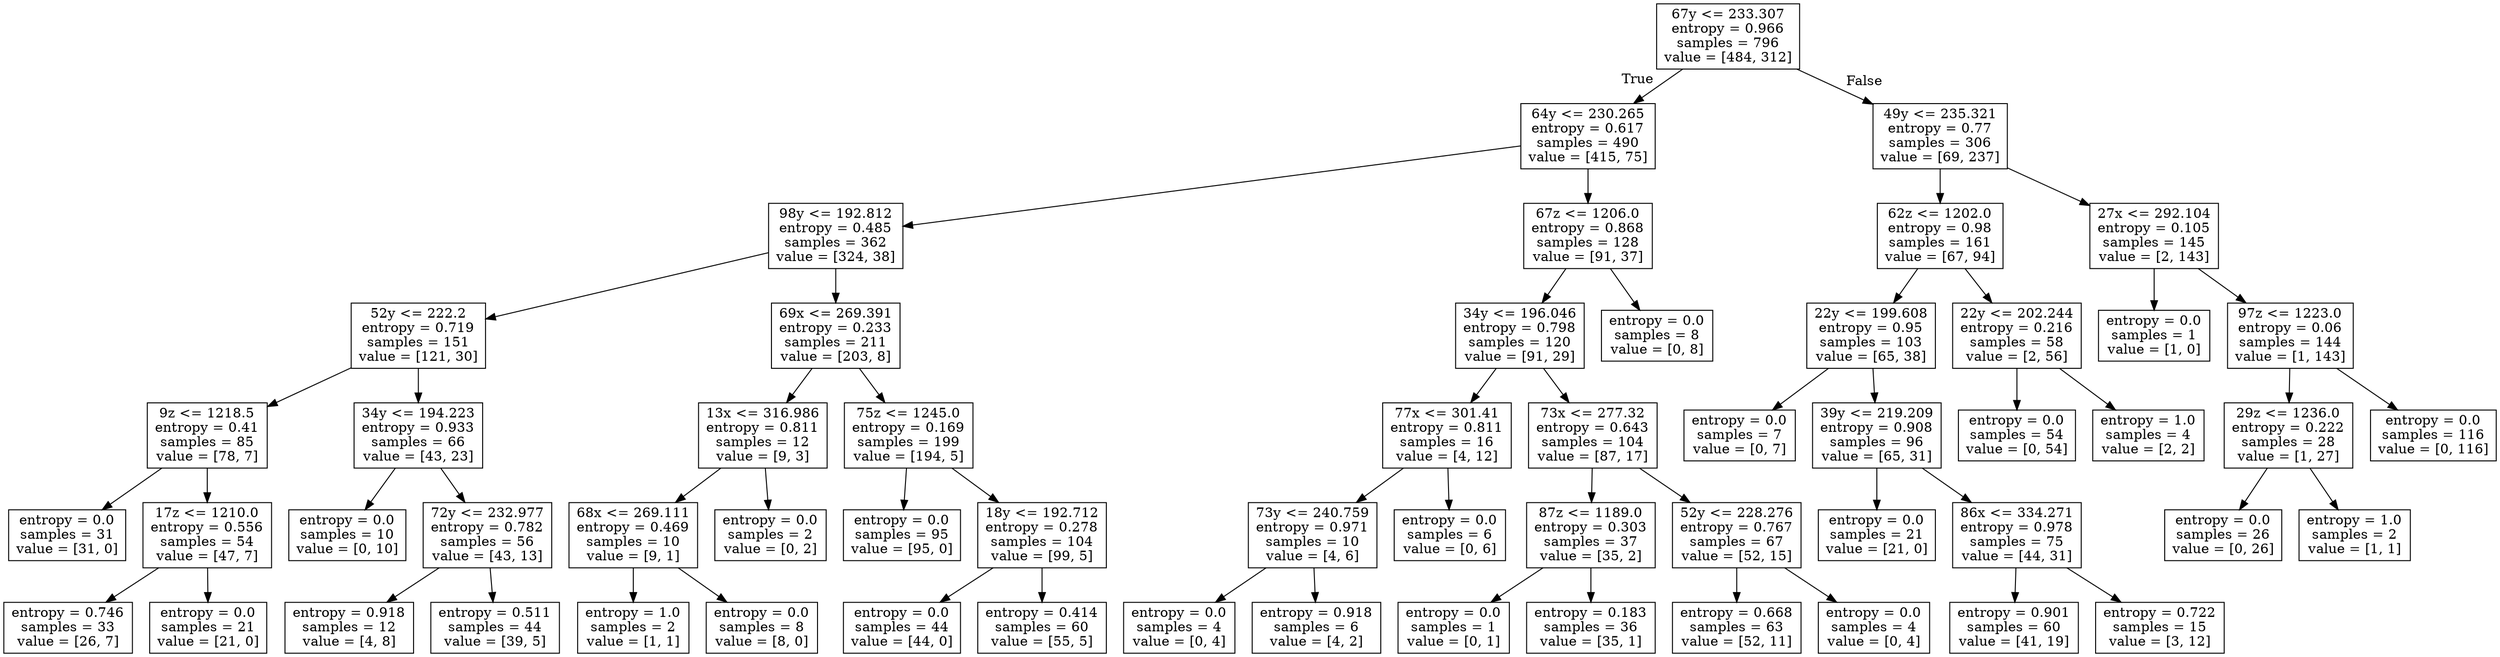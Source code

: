 digraph Tree {
node [shape=box] ;
0 [label="67y <= 233.307\nentropy = 0.966\nsamples = 796\nvalue = [484, 312]"] ;
1 [label="64y <= 230.265\nentropy = 0.617\nsamples = 490\nvalue = [415, 75]"] ;
0 -> 1 [labeldistance=2.5, labelangle=45, headlabel="True"] ;
2 [label="98y <= 192.812\nentropy = 0.485\nsamples = 362\nvalue = [324, 38]"] ;
1 -> 2 ;
3 [label="52y <= 222.2\nentropy = 0.719\nsamples = 151\nvalue = [121, 30]"] ;
2 -> 3 ;
4 [label="9z <= 1218.5\nentropy = 0.41\nsamples = 85\nvalue = [78, 7]"] ;
3 -> 4 ;
5 [label="entropy = 0.0\nsamples = 31\nvalue = [31, 0]"] ;
4 -> 5 ;
6 [label="17z <= 1210.0\nentropy = 0.556\nsamples = 54\nvalue = [47, 7]"] ;
4 -> 6 ;
7 [label="entropy = 0.746\nsamples = 33\nvalue = [26, 7]"] ;
6 -> 7 ;
8 [label="entropy = 0.0\nsamples = 21\nvalue = [21, 0]"] ;
6 -> 8 ;
9 [label="34y <= 194.223\nentropy = 0.933\nsamples = 66\nvalue = [43, 23]"] ;
3 -> 9 ;
10 [label="entropy = 0.0\nsamples = 10\nvalue = [0, 10]"] ;
9 -> 10 ;
11 [label="72y <= 232.977\nentropy = 0.782\nsamples = 56\nvalue = [43, 13]"] ;
9 -> 11 ;
12 [label="entropy = 0.918\nsamples = 12\nvalue = [4, 8]"] ;
11 -> 12 ;
13 [label="entropy = 0.511\nsamples = 44\nvalue = [39, 5]"] ;
11 -> 13 ;
14 [label="69x <= 269.391\nentropy = 0.233\nsamples = 211\nvalue = [203, 8]"] ;
2 -> 14 ;
15 [label="13x <= 316.986\nentropy = 0.811\nsamples = 12\nvalue = [9, 3]"] ;
14 -> 15 ;
16 [label="68x <= 269.111\nentropy = 0.469\nsamples = 10\nvalue = [9, 1]"] ;
15 -> 16 ;
17 [label="entropy = 1.0\nsamples = 2\nvalue = [1, 1]"] ;
16 -> 17 ;
18 [label="entropy = 0.0\nsamples = 8\nvalue = [8, 0]"] ;
16 -> 18 ;
19 [label="entropy = 0.0\nsamples = 2\nvalue = [0, 2]"] ;
15 -> 19 ;
20 [label="75z <= 1245.0\nentropy = 0.169\nsamples = 199\nvalue = [194, 5]"] ;
14 -> 20 ;
21 [label="entropy = 0.0\nsamples = 95\nvalue = [95, 0]"] ;
20 -> 21 ;
22 [label="18y <= 192.712\nentropy = 0.278\nsamples = 104\nvalue = [99, 5]"] ;
20 -> 22 ;
23 [label="entropy = 0.0\nsamples = 44\nvalue = [44, 0]"] ;
22 -> 23 ;
24 [label="entropy = 0.414\nsamples = 60\nvalue = [55, 5]"] ;
22 -> 24 ;
25 [label="67z <= 1206.0\nentropy = 0.868\nsamples = 128\nvalue = [91, 37]"] ;
1 -> 25 ;
26 [label="34y <= 196.046\nentropy = 0.798\nsamples = 120\nvalue = [91, 29]"] ;
25 -> 26 ;
27 [label="77x <= 301.41\nentropy = 0.811\nsamples = 16\nvalue = [4, 12]"] ;
26 -> 27 ;
28 [label="73y <= 240.759\nentropy = 0.971\nsamples = 10\nvalue = [4, 6]"] ;
27 -> 28 ;
29 [label="entropy = 0.0\nsamples = 4\nvalue = [0, 4]"] ;
28 -> 29 ;
30 [label="entropy = 0.918\nsamples = 6\nvalue = [4, 2]"] ;
28 -> 30 ;
31 [label="entropy = 0.0\nsamples = 6\nvalue = [0, 6]"] ;
27 -> 31 ;
32 [label="73x <= 277.32\nentropy = 0.643\nsamples = 104\nvalue = [87, 17]"] ;
26 -> 32 ;
33 [label="87z <= 1189.0\nentropy = 0.303\nsamples = 37\nvalue = [35, 2]"] ;
32 -> 33 ;
34 [label="entropy = 0.0\nsamples = 1\nvalue = [0, 1]"] ;
33 -> 34 ;
35 [label="entropy = 0.183\nsamples = 36\nvalue = [35, 1]"] ;
33 -> 35 ;
36 [label="52y <= 228.276\nentropy = 0.767\nsamples = 67\nvalue = [52, 15]"] ;
32 -> 36 ;
37 [label="entropy = 0.668\nsamples = 63\nvalue = [52, 11]"] ;
36 -> 37 ;
38 [label="entropy = 0.0\nsamples = 4\nvalue = [0, 4]"] ;
36 -> 38 ;
39 [label="entropy = 0.0\nsamples = 8\nvalue = [0, 8]"] ;
25 -> 39 ;
40 [label="49y <= 235.321\nentropy = 0.77\nsamples = 306\nvalue = [69, 237]"] ;
0 -> 40 [labeldistance=2.5, labelangle=-45, headlabel="False"] ;
41 [label="62z <= 1202.0\nentropy = 0.98\nsamples = 161\nvalue = [67, 94]"] ;
40 -> 41 ;
42 [label="22y <= 199.608\nentropy = 0.95\nsamples = 103\nvalue = [65, 38]"] ;
41 -> 42 ;
43 [label="entropy = 0.0\nsamples = 7\nvalue = [0, 7]"] ;
42 -> 43 ;
44 [label="39y <= 219.209\nentropy = 0.908\nsamples = 96\nvalue = [65, 31]"] ;
42 -> 44 ;
45 [label="entropy = 0.0\nsamples = 21\nvalue = [21, 0]"] ;
44 -> 45 ;
46 [label="86x <= 334.271\nentropy = 0.978\nsamples = 75\nvalue = [44, 31]"] ;
44 -> 46 ;
47 [label="entropy = 0.901\nsamples = 60\nvalue = [41, 19]"] ;
46 -> 47 ;
48 [label="entropy = 0.722\nsamples = 15\nvalue = [3, 12]"] ;
46 -> 48 ;
49 [label="22y <= 202.244\nentropy = 0.216\nsamples = 58\nvalue = [2, 56]"] ;
41 -> 49 ;
50 [label="entropy = 0.0\nsamples = 54\nvalue = [0, 54]"] ;
49 -> 50 ;
51 [label="entropy = 1.0\nsamples = 4\nvalue = [2, 2]"] ;
49 -> 51 ;
52 [label="27x <= 292.104\nentropy = 0.105\nsamples = 145\nvalue = [2, 143]"] ;
40 -> 52 ;
53 [label="entropy = 0.0\nsamples = 1\nvalue = [1, 0]"] ;
52 -> 53 ;
54 [label="97z <= 1223.0\nentropy = 0.06\nsamples = 144\nvalue = [1, 143]"] ;
52 -> 54 ;
55 [label="29z <= 1236.0\nentropy = 0.222\nsamples = 28\nvalue = [1, 27]"] ;
54 -> 55 ;
56 [label="entropy = 0.0\nsamples = 26\nvalue = [0, 26]"] ;
55 -> 56 ;
57 [label="entropy = 1.0\nsamples = 2\nvalue = [1, 1]"] ;
55 -> 57 ;
58 [label="entropy = 0.0\nsamples = 116\nvalue = [0, 116]"] ;
54 -> 58 ;
}